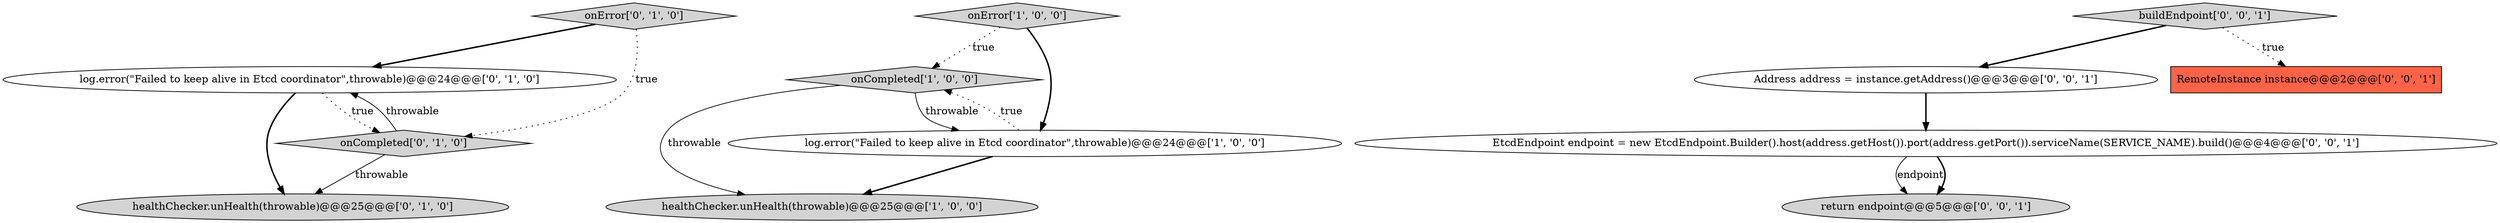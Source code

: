 digraph {
6 [style = filled, label = "healthChecker.unHealth(throwable)@@@25@@@['0', '1', '0']", fillcolor = lightgray, shape = ellipse image = "AAA0AAABBB2BBB"];
7 [style = filled, label = "onError['0', '1', '0']", fillcolor = lightgray, shape = diamond image = "AAA0AAABBB2BBB"];
3 [style = filled, label = "onError['1', '0', '0']", fillcolor = lightgray, shape = diamond image = "AAA0AAABBB1BBB"];
9 [style = filled, label = "Address address = instance.getAddress()@@@3@@@['0', '0', '1']", fillcolor = white, shape = ellipse image = "AAA0AAABBB3BBB"];
8 [style = filled, label = "RemoteInstance instance@@@2@@@['0', '0', '1']", fillcolor = tomato, shape = box image = "AAA0AAABBB3BBB"];
12 [style = filled, label = "return endpoint@@@5@@@['0', '0', '1']", fillcolor = lightgray, shape = ellipse image = "AAA0AAABBB3BBB"];
2 [style = filled, label = "healthChecker.unHealth(throwable)@@@25@@@['1', '0', '0']", fillcolor = lightgray, shape = ellipse image = "AAA0AAABBB1BBB"];
1 [style = filled, label = "onCompleted['1', '0', '0']", fillcolor = lightgray, shape = diamond image = "AAA0AAABBB1BBB"];
5 [style = filled, label = "log.error(\"Failed to keep alive in Etcd coordinator\",throwable)@@@24@@@['0', '1', '0']", fillcolor = white, shape = ellipse image = "AAA0AAABBB2BBB"];
11 [style = filled, label = "EtcdEndpoint endpoint = new EtcdEndpoint.Builder().host(address.getHost()).port(address.getPort()).serviceName(SERVICE_NAME).build()@@@4@@@['0', '0', '1']", fillcolor = white, shape = ellipse image = "AAA0AAABBB3BBB"];
0 [style = filled, label = "log.error(\"Failed to keep alive in Etcd coordinator\",throwable)@@@24@@@['1', '0', '0']", fillcolor = white, shape = ellipse image = "AAA0AAABBB1BBB"];
10 [style = filled, label = "buildEndpoint['0', '0', '1']", fillcolor = lightgray, shape = diamond image = "AAA0AAABBB3BBB"];
4 [style = filled, label = "onCompleted['0', '1', '0']", fillcolor = lightgray, shape = diamond image = "AAA0AAABBB2BBB"];
7->5 [style = bold, label=""];
11->12 [style = solid, label="endpoint"];
1->2 [style = solid, label="throwable"];
5->4 [style = dotted, label="true"];
0->1 [style = dotted, label="true"];
7->4 [style = dotted, label="true"];
4->5 [style = solid, label="throwable"];
0->2 [style = bold, label=""];
9->11 [style = bold, label=""];
10->8 [style = dotted, label="true"];
11->12 [style = bold, label=""];
3->0 [style = bold, label=""];
4->6 [style = solid, label="throwable"];
1->0 [style = solid, label="throwable"];
3->1 [style = dotted, label="true"];
5->6 [style = bold, label=""];
10->9 [style = bold, label=""];
}

